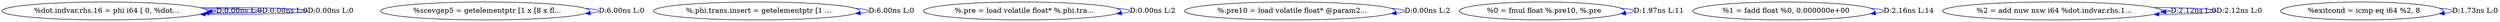digraph {
Node0x3410d70[label="  %dot.indvar.rhs.16 = phi i64 [ 0, %dot..."];
Node0x3410d70 -> Node0x3410d70[label="D:0.00ns L:0",color=blue];
Node0x3410d70 -> Node0x3410d70[label="D:0.00ns L:0",color=blue];
Node0x3410d70 -> Node0x3410d70[label="D:0.00ns L:0",color=blue];
Node0x3412390[label="  %scevgep5 = getelementptr [1 x [8 x fl..."];
Node0x3412390 -> Node0x3412390[label="D:6.00ns L:0",color=blue];
Node0x3412530[label="  %.phi.trans.insert = getelementptr [1 ..."];
Node0x3412530 -> Node0x3412530[label="D:6.00ns L:0",color=blue];
Node0x3412610[label="  %.pre = load volatile float* %.phi.tra..."];
Node0x3412610 -> Node0x3412610[label="D:0.00ns L:2",color=blue];
Node0x3412720[label="  %.pre10 = load volatile float* @param2..."];
Node0x3412720 -> Node0x3412720[label="D:0.00ns L:2",color=blue];
Node0x3412800[label="  %0 = fmul float %.pre10, %.pre"];
Node0x3412800 -> Node0x3412800[label="D:1.97ns L:11",color=blue];
Node0x3412910[label="  %1 = fadd float %0, 0.000000e+00"];
Node0x3412910 -> Node0x3412910[label="D:2.16ns L:14",color=blue];
Node0x3412b00[label="  %2 = add nuw nsw i64 %dot.indvar.rhs.1..."];
Node0x3412b00 -> Node0x3412b00[label="D:2.12ns L:0",color=blue];
Node0x3412b00 -> Node0x3412b00[label="D:2.12ns L:0",color=blue];
Node0x3412be0[label="  %exitcond = icmp eq i64 %2, 8"];
Node0x3412be0 -> Node0x3412be0[label="D:1.73ns L:0",color=blue];
}
